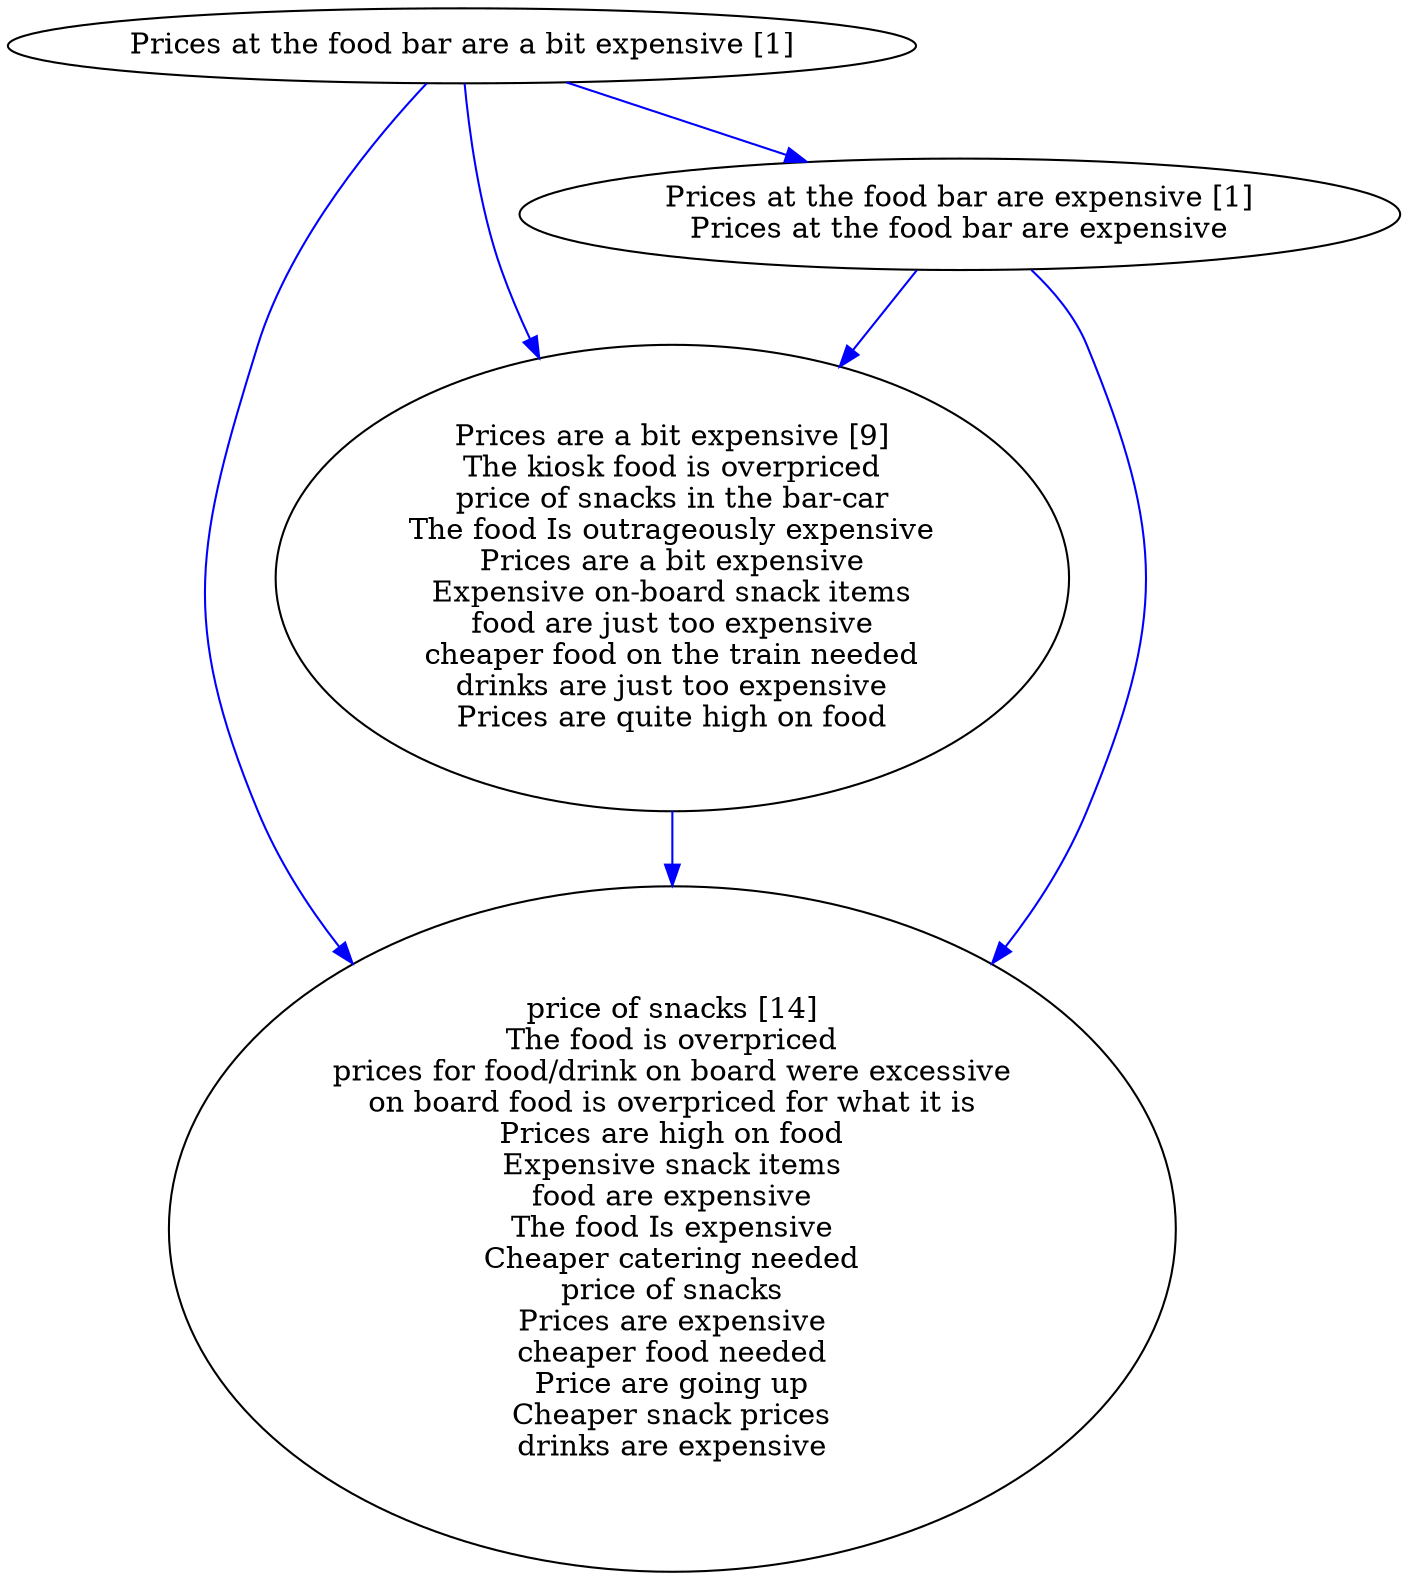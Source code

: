 digraph collapsedGraph {
"Prices are a bit expensive [9]\nThe kiosk food is overpriced\nprice of snacks in the bar-car\nThe food Is outrageously expensive\nPrices are a bit expensive\nExpensive on-board snack items\nfood are just too expensive\ncheaper food on the train needed\ndrinks are just too expensive\nPrices are quite high on food""price of snacks [14]\nThe food is overpriced\nprices for food/drink on board were excessive\non board food is overpriced for what it is\nPrices are high on food\nExpensive snack items\nfood are expensive\nThe food Is expensive\nCheaper catering needed\nprice of snacks\nPrices are expensive\ncheaper food needed\nPrice are going up\nCheaper snack prices\ndrinks are expensive""Prices at the food bar are a bit expensive [1]""Prices at the food bar are expensive [1]\nPrices at the food bar are expensive""Prices are a bit expensive [9]\nThe kiosk food is overpriced\nprice of snacks in the bar-car\nThe food Is outrageously expensive\nPrices are a bit expensive\nExpensive on-board snack items\nfood are just too expensive\ncheaper food on the train needed\ndrinks are just too expensive\nPrices are quite high on food" -> "price of snacks [14]\nThe food is overpriced\nprices for food/drink on board were excessive\non board food is overpriced for what it is\nPrices are high on food\nExpensive snack items\nfood are expensive\nThe food Is expensive\nCheaper catering needed\nprice of snacks\nPrices are expensive\ncheaper food needed\nPrice are going up\nCheaper snack prices\ndrinks are expensive" [color=blue]
"Prices at the food bar are expensive [1]\nPrices at the food bar are expensive" -> "price of snacks [14]\nThe food is overpriced\nprices for food/drink on board were excessive\non board food is overpriced for what it is\nPrices are high on food\nExpensive snack items\nfood are expensive\nThe food Is expensive\nCheaper catering needed\nprice of snacks\nPrices are expensive\ncheaper food needed\nPrice are going up\nCheaper snack prices\ndrinks are expensive" [color=blue]
"Prices at the food bar are expensive [1]\nPrices at the food bar are expensive" -> "Prices are a bit expensive [9]\nThe kiosk food is overpriced\nprice of snacks in the bar-car\nThe food Is outrageously expensive\nPrices are a bit expensive\nExpensive on-board snack items\nfood are just too expensive\ncheaper food on the train needed\ndrinks are just too expensive\nPrices are quite high on food" [color=blue]
"Prices at the food bar are a bit expensive [1]" -> "price of snacks [14]\nThe food is overpriced\nprices for food/drink on board were excessive\non board food is overpriced for what it is\nPrices are high on food\nExpensive snack items\nfood are expensive\nThe food Is expensive\nCheaper catering needed\nprice of snacks\nPrices are expensive\ncheaper food needed\nPrice are going up\nCheaper snack prices\ndrinks are expensive" [color=blue]
"Prices at the food bar are a bit expensive [1]" -> "Prices are a bit expensive [9]\nThe kiosk food is overpriced\nprice of snacks in the bar-car\nThe food Is outrageously expensive\nPrices are a bit expensive\nExpensive on-board snack items\nfood are just too expensive\ncheaper food on the train needed\ndrinks are just too expensive\nPrices are quite high on food" [color=blue]
"Prices at the food bar are a bit expensive [1]" -> "Prices at the food bar are expensive [1]\nPrices at the food bar are expensive" [color=blue]
}